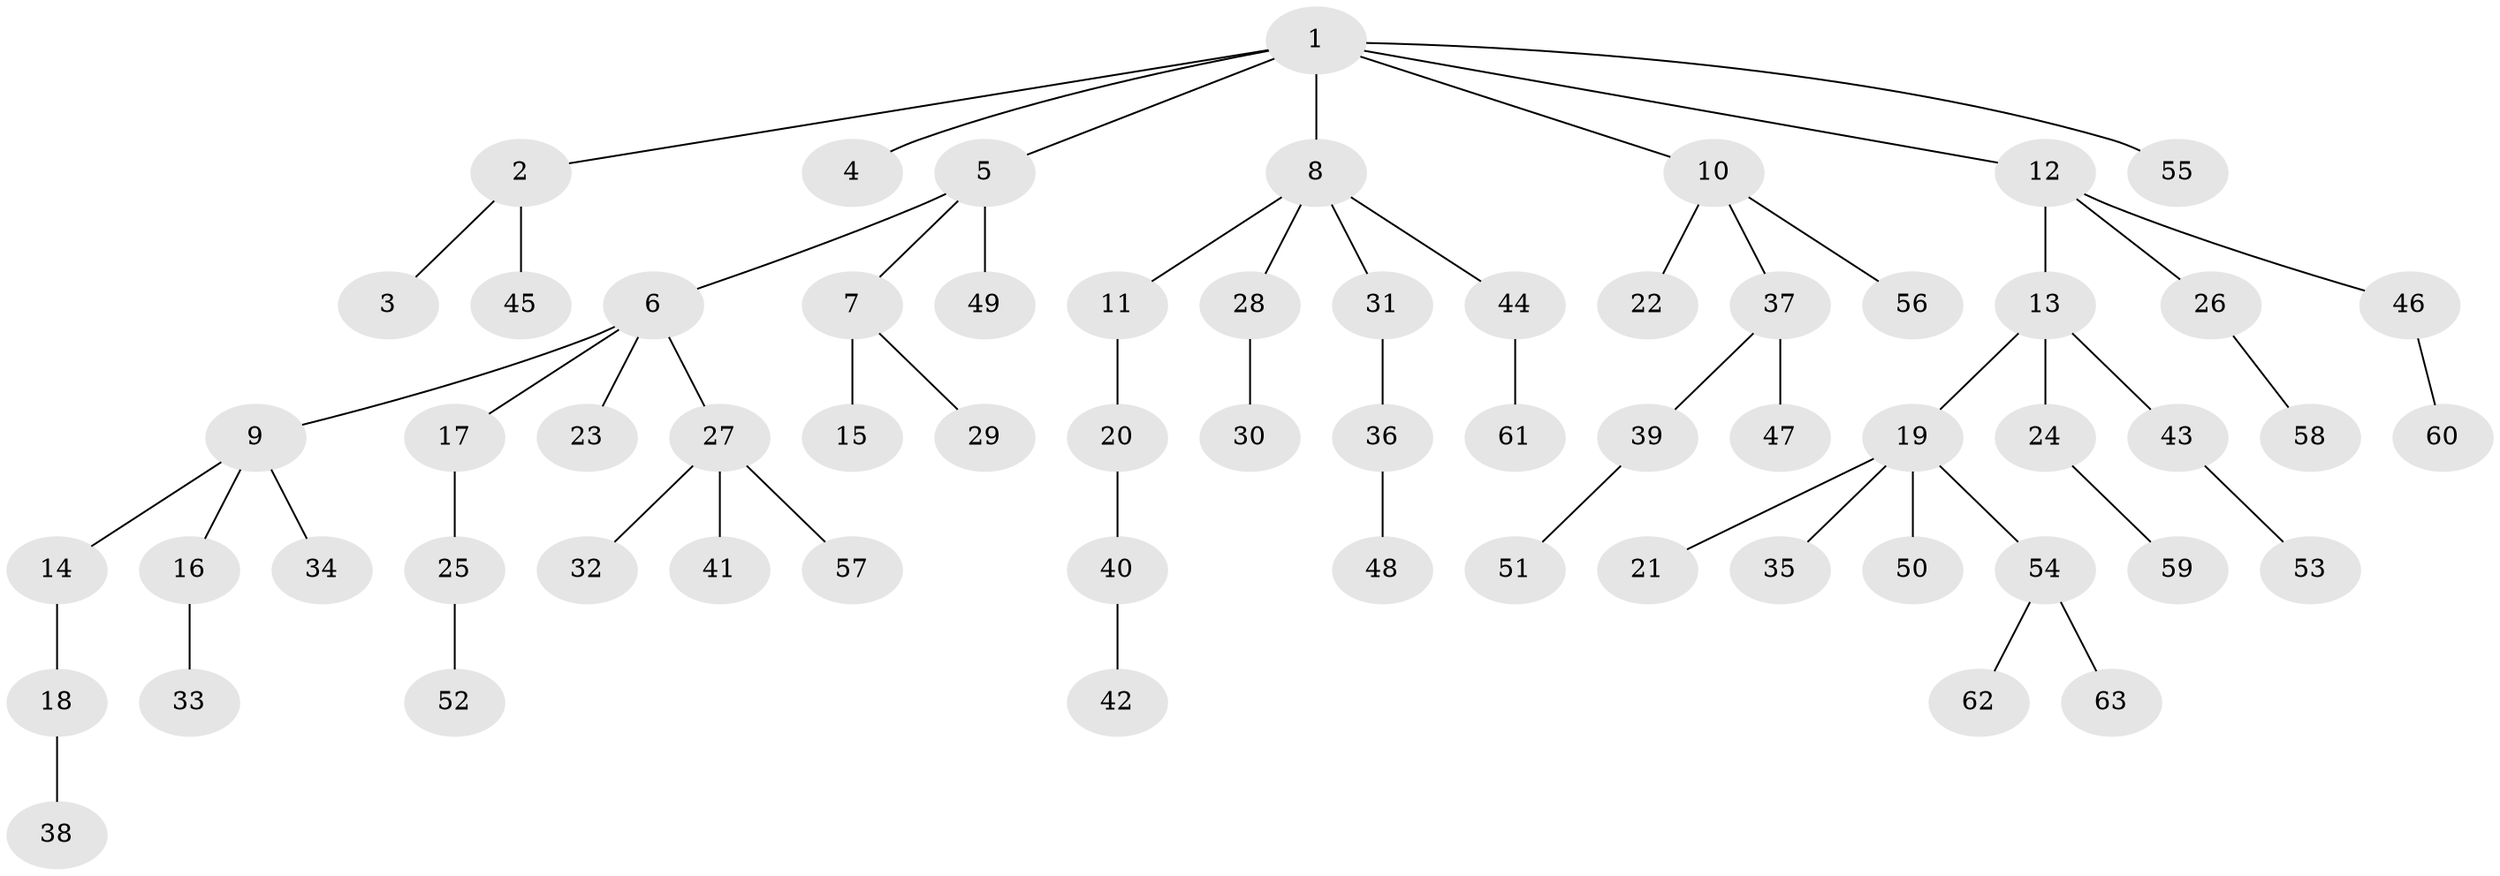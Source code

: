 // coarse degree distribution, {9: 0.022727272727272728, 2: 0.2727272727272727, 1: 0.5681818181818182, 3: 0.06818181818181818, 7: 0.045454545454545456, 5: 0.022727272727272728}
// Generated by graph-tools (version 1.1) at 2025/24/03/03/25 07:24:07]
// undirected, 63 vertices, 62 edges
graph export_dot {
graph [start="1"]
  node [color=gray90,style=filled];
  1;
  2;
  3;
  4;
  5;
  6;
  7;
  8;
  9;
  10;
  11;
  12;
  13;
  14;
  15;
  16;
  17;
  18;
  19;
  20;
  21;
  22;
  23;
  24;
  25;
  26;
  27;
  28;
  29;
  30;
  31;
  32;
  33;
  34;
  35;
  36;
  37;
  38;
  39;
  40;
  41;
  42;
  43;
  44;
  45;
  46;
  47;
  48;
  49;
  50;
  51;
  52;
  53;
  54;
  55;
  56;
  57;
  58;
  59;
  60;
  61;
  62;
  63;
  1 -- 2;
  1 -- 4;
  1 -- 5;
  1 -- 8;
  1 -- 10;
  1 -- 12;
  1 -- 55;
  2 -- 3;
  2 -- 45;
  5 -- 6;
  5 -- 7;
  5 -- 49;
  6 -- 9;
  6 -- 17;
  6 -- 23;
  6 -- 27;
  7 -- 15;
  7 -- 29;
  8 -- 11;
  8 -- 28;
  8 -- 31;
  8 -- 44;
  9 -- 14;
  9 -- 16;
  9 -- 34;
  10 -- 22;
  10 -- 37;
  10 -- 56;
  11 -- 20;
  12 -- 13;
  12 -- 26;
  12 -- 46;
  13 -- 19;
  13 -- 24;
  13 -- 43;
  14 -- 18;
  16 -- 33;
  17 -- 25;
  18 -- 38;
  19 -- 21;
  19 -- 35;
  19 -- 50;
  19 -- 54;
  20 -- 40;
  24 -- 59;
  25 -- 52;
  26 -- 58;
  27 -- 32;
  27 -- 41;
  27 -- 57;
  28 -- 30;
  31 -- 36;
  36 -- 48;
  37 -- 39;
  37 -- 47;
  39 -- 51;
  40 -- 42;
  43 -- 53;
  44 -- 61;
  46 -- 60;
  54 -- 62;
  54 -- 63;
}
